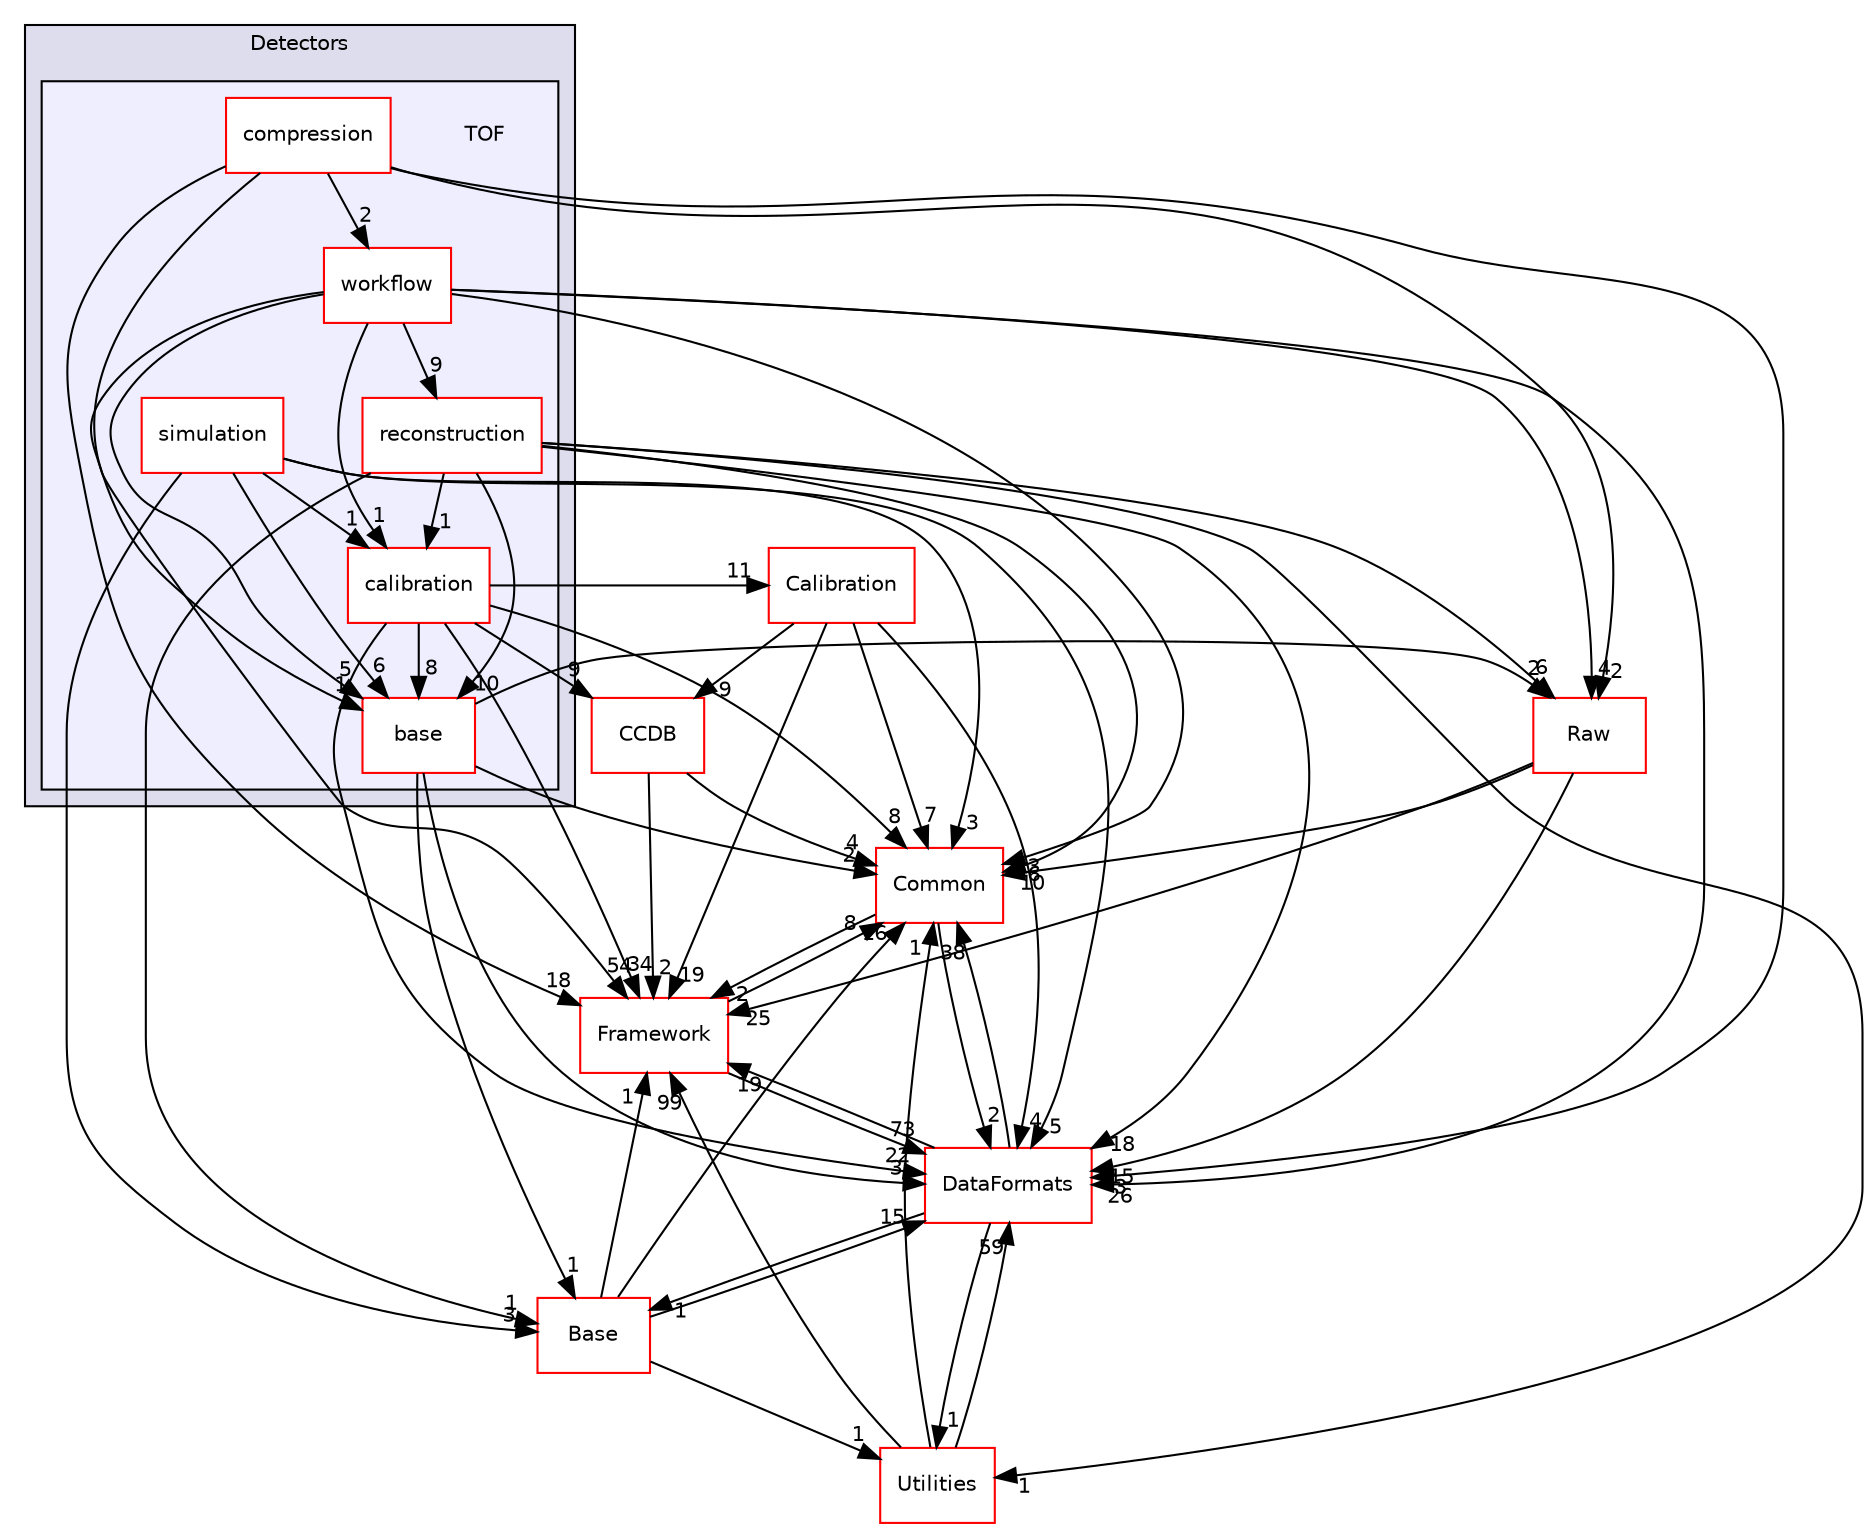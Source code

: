 digraph "/home/travis/build/AliceO2Group/AliceO2/Detectors/TOF" {
  bgcolor=transparent;
  compound=true
  node [ fontsize="10", fontname="Helvetica"];
  edge [ labelfontsize="10", labelfontname="Helvetica"];
  subgraph clusterdir_051dca18e802f8e9474f2e30d29c04e0 {
    graph [ bgcolor="#ddddee", pencolor="black", label="Detectors" fontname="Helvetica", fontsize="10", URL="dir_051dca18e802f8e9474f2e30d29c04e0.html"]
  subgraph clusterdir_577c839d346a264df4e9e588ca2a45dd {
    graph [ bgcolor="#eeeeff", pencolor="black", label="" URL="dir_577c839d346a264df4e9e588ca2a45dd.html"];
    dir_577c839d346a264df4e9e588ca2a45dd [shape=plaintext label="TOF"];
    dir_0189f3ad6abecd72f822a0c3914f12b2 [shape=box label="base" color="red" fillcolor="white" style="filled" URL="dir_0189f3ad6abecd72f822a0c3914f12b2.html"];
    dir_7559d374f7e4089a12282edb4b89411f [shape=box label="calibration" color="red" fillcolor="white" style="filled" URL="dir_7559d374f7e4089a12282edb4b89411f.html"];
    dir_466d31775548c7bdc6c92a4c63ee3ea4 [shape=box label="compression" color="red" fillcolor="white" style="filled" URL="dir_466d31775548c7bdc6c92a4c63ee3ea4.html"];
    dir_d1fec883a65fe865f3e91884d818def8 [shape=box label="reconstruction" color="red" fillcolor="white" style="filled" URL="dir_d1fec883a65fe865f3e91884d818def8.html"];
    dir_827012254b0f6cad75d9a7a2745b1aea [shape=box label="simulation" color="red" fillcolor="white" style="filled" URL="dir_827012254b0f6cad75d9a7a2745b1aea.html"];
    dir_f8afc936feb89e961bf89d3429577266 [shape=box label="workflow" color="red" fillcolor="white" style="filled" URL="dir_f8afc936feb89e961bf89d3429577266.html"];
  }
  }
  dir_2f1defcce8b8bdfe202c8bfd41228d47 [shape=box label="Calibration" color="red" URL="dir_2f1defcce8b8bdfe202c8bfd41228d47.html"];
  dir_4ab6b4cc6a7edbff49100e9123df213f [shape=box label="Common" color="red" URL="dir_4ab6b4cc6a7edbff49100e9123df213f.html"];
  dir_6af676bf18881990e4083e191d0e63e0 [shape=box label="CCDB" color="red" URL="dir_6af676bf18881990e4083e191d0e63e0.html"];
  dir_b05a5fa85f84bfc9013183c9d87f9a36 [shape=box label="Utilities" color="red" URL="dir_b05a5fa85f84bfc9013183c9d87f9a36.html"];
  dir_37c90836491b695b472bf98d1be8336b [shape=box label="Base" color="red" URL="dir_37c90836491b695b472bf98d1be8336b.html"];
  dir_bcbb2cf9a3d3d83e5515c82071a07177 [shape=box label="Framework" color="red" URL="dir_bcbb2cf9a3d3d83e5515c82071a07177.html"];
  dir_26637d1bd82229bc9ed97f7e706be743 [shape=box label="Raw" color="red" URL="dir_26637d1bd82229bc9ed97f7e706be743.html"];
  dir_2171f7ec022c5423887b07c69b2f5b48 [shape=box label="DataFormats" color="red" URL="dir_2171f7ec022c5423887b07c69b2f5b48.html"];
  dir_2f1defcce8b8bdfe202c8bfd41228d47->dir_4ab6b4cc6a7edbff49100e9123df213f [headlabel="7", labeldistance=1.5 headhref="dir_000050_000036.html"];
  dir_2f1defcce8b8bdfe202c8bfd41228d47->dir_6af676bf18881990e4083e191d0e63e0 [headlabel="9", labeldistance=1.5 headhref="dir_000050_000028.html"];
  dir_2f1defcce8b8bdfe202c8bfd41228d47->dir_bcbb2cf9a3d3d83e5515c82071a07177 [headlabel="19", labeldistance=1.5 headhref="dir_000050_000063.html"];
  dir_2f1defcce8b8bdfe202c8bfd41228d47->dir_2171f7ec022c5423887b07c69b2f5b48 [headlabel="4", labeldistance=1.5 headhref="dir_000050_000090.html"];
  dir_7559d374f7e4089a12282edb4b89411f->dir_2f1defcce8b8bdfe202c8bfd41228d47 [headlabel="11", labeldistance=1.5 headhref="dir_000660_000050.html"];
  dir_7559d374f7e4089a12282edb4b89411f->dir_4ab6b4cc6a7edbff49100e9123df213f [headlabel="8", labeldistance=1.5 headhref="dir_000660_000036.html"];
  dir_7559d374f7e4089a12282edb4b89411f->dir_6af676bf18881990e4083e191d0e63e0 [headlabel="9", labeldistance=1.5 headhref="dir_000660_000028.html"];
  dir_7559d374f7e4089a12282edb4b89411f->dir_0189f3ad6abecd72f822a0c3914f12b2 [headlabel="8", labeldistance=1.5 headhref="dir_000660_000155.html"];
  dir_7559d374f7e4089a12282edb4b89411f->dir_bcbb2cf9a3d3d83e5515c82071a07177 [headlabel="34", labeldistance=1.5 headhref="dir_000660_000063.html"];
  dir_7559d374f7e4089a12282edb4b89411f->dir_2171f7ec022c5423887b07c69b2f5b48 [headlabel="22", labeldistance=1.5 headhref="dir_000660_000090.html"];
  dir_827012254b0f6cad75d9a7a2745b1aea->dir_7559d374f7e4089a12282edb4b89411f [headlabel="1", labeldistance=1.5 headhref="dir_000203_000660.html"];
  dir_827012254b0f6cad75d9a7a2745b1aea->dir_4ab6b4cc6a7edbff49100e9123df213f [headlabel="3", labeldistance=1.5 headhref="dir_000203_000036.html"];
  dir_827012254b0f6cad75d9a7a2745b1aea->dir_37c90836491b695b472bf98d1be8336b [headlabel="3", labeldistance=1.5 headhref="dir_000203_000293.html"];
  dir_827012254b0f6cad75d9a7a2745b1aea->dir_0189f3ad6abecd72f822a0c3914f12b2 [headlabel="6", labeldistance=1.5 headhref="dir_000203_000155.html"];
  dir_827012254b0f6cad75d9a7a2745b1aea->dir_2171f7ec022c5423887b07c69b2f5b48 [headlabel="5", labeldistance=1.5 headhref="dir_000203_000090.html"];
  dir_4ab6b4cc6a7edbff49100e9123df213f->dir_bcbb2cf9a3d3d83e5515c82071a07177 [headlabel="2", labeldistance=1.5 headhref="dir_000036_000063.html"];
  dir_4ab6b4cc6a7edbff49100e9123df213f->dir_2171f7ec022c5423887b07c69b2f5b48 [headlabel="2", labeldistance=1.5 headhref="dir_000036_000090.html"];
  dir_6af676bf18881990e4083e191d0e63e0->dir_4ab6b4cc6a7edbff49100e9123df213f [headlabel="4", labeldistance=1.5 headhref="dir_000028_000036.html"];
  dir_6af676bf18881990e4083e191d0e63e0->dir_bcbb2cf9a3d3d83e5515c82071a07177 [headlabel="2", labeldistance=1.5 headhref="dir_000028_000063.html"];
  dir_b05a5fa85f84bfc9013183c9d87f9a36->dir_4ab6b4cc6a7edbff49100e9123df213f [headlabel="1", labeldistance=1.5 headhref="dir_000638_000036.html"];
  dir_b05a5fa85f84bfc9013183c9d87f9a36->dir_bcbb2cf9a3d3d83e5515c82071a07177 [headlabel="99", labeldistance=1.5 headhref="dir_000638_000063.html"];
  dir_b05a5fa85f84bfc9013183c9d87f9a36->dir_2171f7ec022c5423887b07c69b2f5b48 [headlabel="59", labeldistance=1.5 headhref="dir_000638_000090.html"];
  dir_37c90836491b695b472bf98d1be8336b->dir_4ab6b4cc6a7edbff49100e9123df213f [headlabel="16", labeldistance=1.5 headhref="dir_000293_000036.html"];
  dir_37c90836491b695b472bf98d1be8336b->dir_b05a5fa85f84bfc9013183c9d87f9a36 [headlabel="1", labeldistance=1.5 headhref="dir_000293_000638.html"];
  dir_37c90836491b695b472bf98d1be8336b->dir_bcbb2cf9a3d3d83e5515c82071a07177 [headlabel="1", labeldistance=1.5 headhref="dir_000293_000063.html"];
  dir_37c90836491b695b472bf98d1be8336b->dir_2171f7ec022c5423887b07c69b2f5b48 [headlabel="15", labeldistance=1.5 headhref="dir_000293_000090.html"];
  dir_0189f3ad6abecd72f822a0c3914f12b2->dir_4ab6b4cc6a7edbff49100e9123df213f [headlabel="2", labeldistance=1.5 headhref="dir_000155_000036.html"];
  dir_0189f3ad6abecd72f822a0c3914f12b2->dir_37c90836491b695b472bf98d1be8336b [headlabel="1", labeldistance=1.5 headhref="dir_000155_000293.html"];
  dir_0189f3ad6abecd72f822a0c3914f12b2->dir_26637d1bd82229bc9ed97f7e706be743 [headlabel="2", labeldistance=1.5 headhref="dir_000155_000643.html"];
  dir_0189f3ad6abecd72f822a0c3914f12b2->dir_2171f7ec022c5423887b07c69b2f5b48 [headlabel="3", labeldistance=1.5 headhref="dir_000155_000090.html"];
  dir_466d31775548c7bdc6c92a4c63ee3ea4->dir_0189f3ad6abecd72f822a0c3914f12b2 [headlabel="1", labeldistance=1.5 headhref="dir_000665_000155.html"];
  dir_466d31775548c7bdc6c92a4c63ee3ea4->dir_bcbb2cf9a3d3d83e5515c82071a07177 [headlabel="18", labeldistance=1.5 headhref="dir_000665_000063.html"];
  dir_466d31775548c7bdc6c92a4c63ee3ea4->dir_26637d1bd82229bc9ed97f7e706be743 [headlabel="2", labeldistance=1.5 headhref="dir_000665_000643.html"];
  dir_466d31775548c7bdc6c92a4c63ee3ea4->dir_f8afc936feb89e961bf89d3429577266 [headlabel="2", labeldistance=1.5 headhref="dir_000665_000482.html"];
  dir_466d31775548c7bdc6c92a4c63ee3ea4->dir_2171f7ec022c5423887b07c69b2f5b48 [headlabel="3", labeldistance=1.5 headhref="dir_000665_000090.html"];
  dir_bcbb2cf9a3d3d83e5515c82071a07177->dir_4ab6b4cc6a7edbff49100e9123df213f [headlabel="8", labeldistance=1.5 headhref="dir_000063_000036.html"];
  dir_bcbb2cf9a3d3d83e5515c82071a07177->dir_2171f7ec022c5423887b07c69b2f5b48 [headlabel="73", labeldistance=1.5 headhref="dir_000063_000090.html"];
  dir_26637d1bd82229bc9ed97f7e706be743->dir_4ab6b4cc6a7edbff49100e9123df213f [headlabel="10", labeldistance=1.5 headhref="dir_000643_000036.html"];
  dir_26637d1bd82229bc9ed97f7e706be743->dir_bcbb2cf9a3d3d83e5515c82071a07177 [headlabel="25", labeldistance=1.5 headhref="dir_000643_000063.html"];
  dir_26637d1bd82229bc9ed97f7e706be743->dir_2171f7ec022c5423887b07c69b2f5b48 [headlabel="15", labeldistance=1.5 headhref="dir_000643_000090.html"];
  dir_f8afc936feb89e961bf89d3429577266->dir_7559d374f7e4089a12282edb4b89411f [headlabel="1", labeldistance=1.5 headhref="dir_000482_000660.html"];
  dir_f8afc936feb89e961bf89d3429577266->dir_4ab6b4cc6a7edbff49100e9123df213f [headlabel="3", labeldistance=1.5 headhref="dir_000482_000036.html"];
  dir_f8afc936feb89e961bf89d3429577266->dir_0189f3ad6abecd72f822a0c3914f12b2 [headlabel="5", labeldistance=1.5 headhref="dir_000482_000155.html"];
  dir_f8afc936feb89e961bf89d3429577266->dir_bcbb2cf9a3d3d83e5515c82071a07177 [headlabel="54", labeldistance=1.5 headhref="dir_000482_000063.html"];
  dir_f8afc936feb89e961bf89d3429577266->dir_26637d1bd82229bc9ed97f7e706be743 [headlabel="4", labeldistance=1.5 headhref="dir_000482_000643.html"];
  dir_f8afc936feb89e961bf89d3429577266->dir_d1fec883a65fe865f3e91884d818def8 [headlabel="9", labeldistance=1.5 headhref="dir_000482_000398.html"];
  dir_f8afc936feb89e961bf89d3429577266->dir_2171f7ec022c5423887b07c69b2f5b48 [headlabel="26", labeldistance=1.5 headhref="dir_000482_000090.html"];
  dir_d1fec883a65fe865f3e91884d818def8->dir_7559d374f7e4089a12282edb4b89411f [headlabel="1", labeldistance=1.5 headhref="dir_000398_000660.html"];
  dir_d1fec883a65fe865f3e91884d818def8->dir_4ab6b4cc6a7edbff49100e9123df213f [headlabel="6", labeldistance=1.5 headhref="dir_000398_000036.html"];
  dir_d1fec883a65fe865f3e91884d818def8->dir_b05a5fa85f84bfc9013183c9d87f9a36 [headlabel="1", labeldistance=1.5 headhref="dir_000398_000638.html"];
  dir_d1fec883a65fe865f3e91884d818def8->dir_37c90836491b695b472bf98d1be8336b [headlabel="1", labeldistance=1.5 headhref="dir_000398_000293.html"];
  dir_d1fec883a65fe865f3e91884d818def8->dir_0189f3ad6abecd72f822a0c3914f12b2 [headlabel="10", labeldistance=1.5 headhref="dir_000398_000155.html"];
  dir_d1fec883a65fe865f3e91884d818def8->dir_26637d1bd82229bc9ed97f7e706be743 [headlabel="6", labeldistance=1.5 headhref="dir_000398_000643.html"];
  dir_d1fec883a65fe865f3e91884d818def8->dir_2171f7ec022c5423887b07c69b2f5b48 [headlabel="18", labeldistance=1.5 headhref="dir_000398_000090.html"];
  dir_2171f7ec022c5423887b07c69b2f5b48->dir_4ab6b4cc6a7edbff49100e9123df213f [headlabel="38", labeldistance=1.5 headhref="dir_000090_000036.html"];
  dir_2171f7ec022c5423887b07c69b2f5b48->dir_b05a5fa85f84bfc9013183c9d87f9a36 [headlabel="1", labeldistance=1.5 headhref="dir_000090_000638.html"];
  dir_2171f7ec022c5423887b07c69b2f5b48->dir_37c90836491b695b472bf98d1be8336b [headlabel="1", labeldistance=1.5 headhref="dir_000090_000293.html"];
  dir_2171f7ec022c5423887b07c69b2f5b48->dir_bcbb2cf9a3d3d83e5515c82071a07177 [headlabel="19", labeldistance=1.5 headhref="dir_000090_000063.html"];
}
